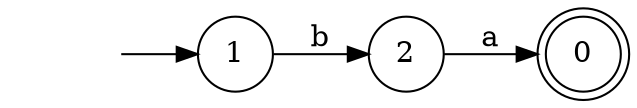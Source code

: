 digraph Automaton {
  rankdir = LR;
0 [shape=doublecircle]; 
node [shape=circle];
  initial [shape=plaintext,label=""];
  initial -> 1
  1 -> 2 [label="b"];
node [shape=circle];
  2 -> 0 [label="a"];
}

